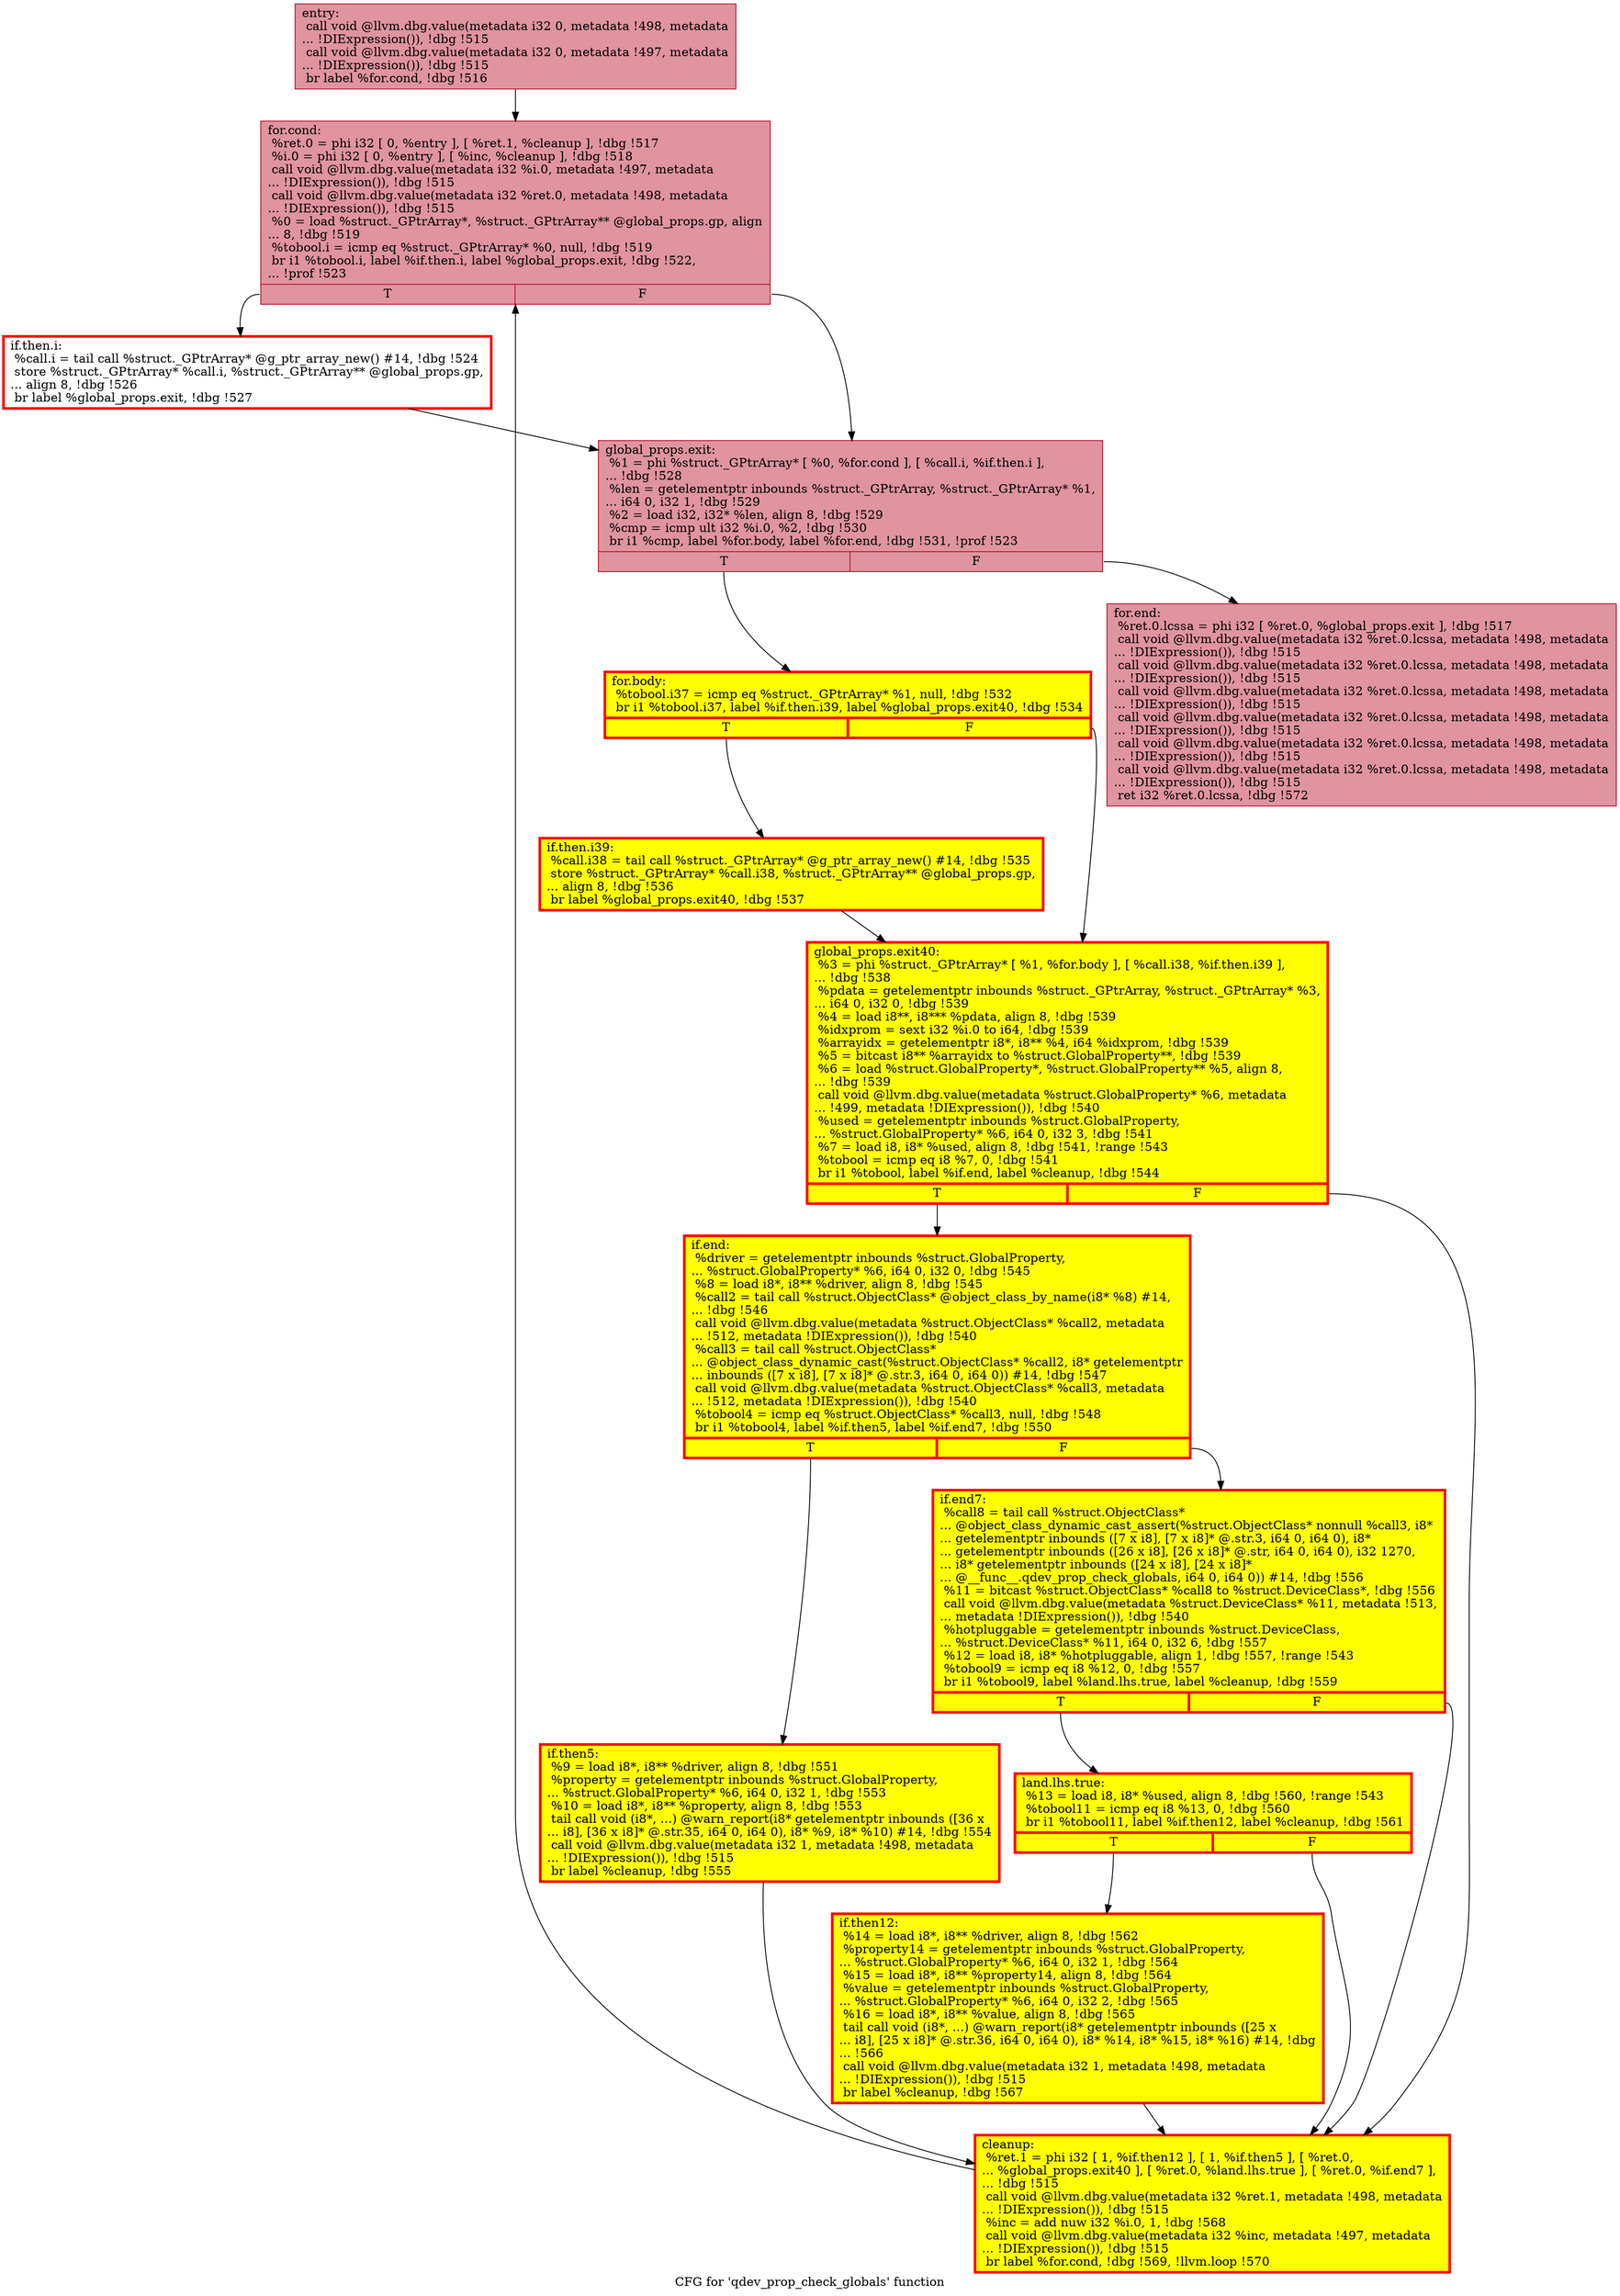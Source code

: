 digraph "CFG for 'qdev_prop_check_globals' function" {
	label="CFG for 'qdev_prop_check_globals' function";

	Node0x55fb356494d0 [shape=record,color="#b70d28ff", style=filled, fillcolor="#b70d2870",label="{entry:\l  call void @llvm.dbg.value(metadata i32 0, metadata !498, metadata\l... !DIExpression()), !dbg !515\l  call void @llvm.dbg.value(metadata i32 0, metadata !497, metadata\l... !DIExpression()), !dbg !515\l  br label %for.cond, !dbg !516\l}"];
	Node0x55fb356494d0 -> Node0x55fb35639590;
	Node0x55fb35639590 [shape=record,color="#b70d28ff", style=filled, fillcolor="#b70d2870",label="{for.cond:                                         \l  %ret.0 = phi i32 [ 0, %entry ], [ %ret.1, %cleanup ], !dbg !517\l  %i.0 = phi i32 [ 0, %entry ], [ %inc, %cleanup ], !dbg !518\l  call void @llvm.dbg.value(metadata i32 %i.0, metadata !497, metadata\l... !DIExpression()), !dbg !515\l  call void @llvm.dbg.value(metadata i32 %ret.0, metadata !498, metadata\l... !DIExpression()), !dbg !515\l  %0 = load %struct._GPtrArray*, %struct._GPtrArray** @global_props.gp, align\l... 8, !dbg !519\l  %tobool.i = icmp eq %struct._GPtrArray* %0, null, !dbg !519\l  br i1 %tobool.i, label %if.then.i, label %global_props.exit, !dbg !522,\l... !prof !523\l|{<s0>T|<s1>F}}"];
	Node0x55fb35639590:s0 -> Node0x55fb3576c990;
	Node0x55fb35639590:s1 -> Node0x55fb3579c340;
	Node0x55fb3576c990 [shape=record,penwidth=3.0, color="red",label="{if.then.i:                                        \l  %call.i = tail call %struct._GPtrArray* @g_ptr_array_new() #14, !dbg !524\l  store %struct._GPtrArray* %call.i, %struct._GPtrArray** @global_props.gp,\l... align 8, !dbg !526\l  br label %global_props.exit, !dbg !527\l}"];
	Node0x55fb3576c990 -> Node0x55fb3579c340;
	Node0x55fb3579c340 [shape=record,color="#b70d28ff", style=filled, fillcolor="#b70d2870",label="{global_props.exit:                                \l  %1 = phi %struct._GPtrArray* [ %0, %for.cond ], [ %call.i, %if.then.i ],\l... !dbg !528\l  %len = getelementptr inbounds %struct._GPtrArray, %struct._GPtrArray* %1,\l... i64 0, i32 1, !dbg !529\l  %2 = load i32, i32* %len, align 8, !dbg !529\l  %cmp = icmp ult i32 %i.0, %2, !dbg !530\l  br i1 %cmp, label %for.body, label %for.end, !dbg !531, !prof !523\l|{<s0>T|<s1>F}}"];
	Node0x55fb3579c340:s0 -> Node0x55fb35639720;
	Node0x55fb3579c340:s1 -> Node0x55fb35639420;
	Node0x55fb35639720 [shape=record,penwidth=3.0, style="filled", color="red", fillcolor="yellow",label="{for.body:                                         \l  %tobool.i37 = icmp eq %struct._GPtrArray* %1, null, !dbg !532\l  br i1 %tobool.i37, label %if.then.i39, label %global_props.exit40, !dbg !534\l|{<s0>T|<s1>F}}"];
	Node0x55fb35639720:s0 -> Node0x55fb35793d70;
	Node0x55fb35639720:s1 -> Node0x55fb358a3780;
	Node0x55fb35793d70 [shape=record,penwidth=3.0, style="filled", color="red", fillcolor="yellow",label="{if.then.i39:                                      \l  %call.i38 = tail call %struct._GPtrArray* @g_ptr_array_new() #14, !dbg !535\l  store %struct._GPtrArray* %call.i38, %struct._GPtrArray** @global_props.gp,\l... align 8, !dbg !536\l  br label %global_props.exit40, !dbg !537\l}"];
	Node0x55fb35793d70 -> Node0x55fb358a3780;
	Node0x55fb358a3780 [shape=record,penwidth=3.0, style="filled", color="red", fillcolor="yellow",label="{global_props.exit40:                              \l  %3 = phi %struct._GPtrArray* [ %1, %for.body ], [ %call.i38, %if.then.i39 ],\l... !dbg !538\l  %pdata = getelementptr inbounds %struct._GPtrArray, %struct._GPtrArray* %3,\l... i64 0, i32 0, !dbg !539\l  %4 = load i8**, i8*** %pdata, align 8, !dbg !539\l  %idxprom = sext i32 %i.0 to i64, !dbg !539\l  %arrayidx = getelementptr i8*, i8** %4, i64 %idxprom, !dbg !539\l  %5 = bitcast i8** %arrayidx to %struct.GlobalProperty**, !dbg !539\l  %6 = load %struct.GlobalProperty*, %struct.GlobalProperty** %5, align 8,\l... !dbg !539\l  call void @llvm.dbg.value(metadata %struct.GlobalProperty* %6, metadata\l... !499, metadata !DIExpression()), !dbg !540\l  %used = getelementptr inbounds %struct.GlobalProperty,\l... %struct.GlobalProperty* %6, i64 0, i32 3, !dbg !541\l  %7 = load i8, i8* %used, align 8, !dbg !541, !range !543\l  %tobool = icmp eq i8 %7, 0, !dbg !541\l  br i1 %tobool, label %if.end, label %cleanup, !dbg !544\l|{<s0>T|<s1>F}}"];
	Node0x55fb358a3780:s0 -> Node0x55fb355c20a0;
	Node0x55fb358a3780:s1 -> Node0x55fb356599a0;
	Node0x55fb355c20a0 [shape=record,penwidth=3.0, style="filled", color="red", fillcolor="yellow",label="{if.end:                                           \l  %driver = getelementptr inbounds %struct.GlobalProperty,\l... %struct.GlobalProperty* %6, i64 0, i32 0, !dbg !545\l  %8 = load i8*, i8** %driver, align 8, !dbg !545\l  %call2 = tail call %struct.ObjectClass* @object_class_by_name(i8* %8) #14,\l... !dbg !546\l  call void @llvm.dbg.value(metadata %struct.ObjectClass* %call2, metadata\l... !512, metadata !DIExpression()), !dbg !540\l  %call3 = tail call %struct.ObjectClass*\l... @object_class_dynamic_cast(%struct.ObjectClass* %call2, i8* getelementptr\l... inbounds ([7 x i8], [7 x i8]* @.str.3, i64 0, i64 0)) #14, !dbg !547\l  call void @llvm.dbg.value(metadata %struct.ObjectClass* %call3, metadata\l... !512, metadata !DIExpression()), !dbg !540\l  %tobool4 = icmp eq %struct.ObjectClass* %call3, null, !dbg !548\l  br i1 %tobool4, label %if.then5, label %if.end7, !dbg !550\l|{<s0>T|<s1>F}}"];
	Node0x55fb355c20a0:s0 -> Node0x55fb355bfb10;
	Node0x55fb355c20a0:s1 -> Node0x55fb355bf760;
	Node0x55fb355bfb10 [shape=record,penwidth=3.0, style="filled", color="red", fillcolor="yellow",label="{if.then5:                                         \l  %9 = load i8*, i8** %driver, align 8, !dbg !551\l  %property = getelementptr inbounds %struct.GlobalProperty,\l... %struct.GlobalProperty* %6, i64 0, i32 1, !dbg !553\l  %10 = load i8*, i8** %property, align 8, !dbg !553\l  tail call void (i8*, ...) @warn_report(i8* getelementptr inbounds ([36 x\l... i8], [36 x i8]* @.str.35, i64 0, i64 0), i8* %9, i8* %10) #14, !dbg !554\l  call void @llvm.dbg.value(metadata i32 1, metadata !498, metadata\l... !DIExpression()), !dbg !515\l  br label %cleanup, !dbg !555\l}"];
	Node0x55fb355bfb10 -> Node0x55fb356599a0;
	Node0x55fb355bf760 [shape=record,penwidth=3.0, style="filled", color="red", fillcolor="yellow",label="{if.end7:                                          \l  %call8 = tail call %struct.ObjectClass*\l... @object_class_dynamic_cast_assert(%struct.ObjectClass* nonnull %call3, i8*\l... getelementptr inbounds ([7 x i8], [7 x i8]* @.str.3, i64 0, i64 0), i8*\l... getelementptr inbounds ([26 x i8], [26 x i8]* @.str, i64 0, i64 0), i32 1270,\l... i8* getelementptr inbounds ([24 x i8], [24 x i8]*\l... @__func__.qdev_prop_check_globals, i64 0, i64 0)) #14, !dbg !556\l  %11 = bitcast %struct.ObjectClass* %call8 to %struct.DeviceClass*, !dbg !556\l  call void @llvm.dbg.value(metadata %struct.DeviceClass* %11, metadata !513,\l... metadata !DIExpression()), !dbg !540\l  %hotpluggable = getelementptr inbounds %struct.DeviceClass,\l... %struct.DeviceClass* %11, i64 0, i32 6, !dbg !557\l  %12 = load i8, i8* %hotpluggable, align 1, !dbg !557, !range !543\l  %tobool9 = icmp eq i8 %12, 0, !dbg !557\l  br i1 %tobool9, label %land.lhs.true, label %cleanup, !dbg !559\l|{<s0>T|<s1>F}}"];
	Node0x55fb355bf760:s0 -> Node0x55fb3565edd0;
	Node0x55fb355bf760:s1 -> Node0x55fb356599a0;
	Node0x55fb3565edd0 [shape=record,penwidth=3.0, style="filled", color="red", fillcolor="yellow",label="{land.lhs.true:                                    \l  %13 = load i8, i8* %used, align 8, !dbg !560, !range !543\l  %tobool11 = icmp eq i8 %13, 0, !dbg !560\l  br i1 %tobool11, label %if.then12, label %cleanup, !dbg !561\l|{<s0>T|<s1>F}}"];
	Node0x55fb3565edd0:s0 -> Node0x55fb3565ed30;
	Node0x55fb3565edd0:s1 -> Node0x55fb356599a0;
	Node0x55fb3565ed30 [shape=record,penwidth=3.0, style="filled", color="red", fillcolor="yellow",label="{if.then12:                                        \l  %14 = load i8*, i8** %driver, align 8, !dbg !562\l  %property14 = getelementptr inbounds %struct.GlobalProperty,\l... %struct.GlobalProperty* %6, i64 0, i32 1, !dbg !564\l  %15 = load i8*, i8** %property14, align 8, !dbg !564\l  %value = getelementptr inbounds %struct.GlobalProperty,\l... %struct.GlobalProperty* %6, i64 0, i32 2, !dbg !565\l  %16 = load i8*, i8** %value, align 8, !dbg !565\l  tail call void (i8*, ...) @warn_report(i8* getelementptr inbounds ([25 x\l... i8], [25 x i8]* @.str.36, i64 0, i64 0), i8* %14, i8* %15, i8* %16) #14, !dbg\l... !566\l  call void @llvm.dbg.value(metadata i32 1, metadata !498, metadata\l... !DIExpression()), !dbg !515\l  br label %cleanup, !dbg !567\l}"];
	Node0x55fb3565ed30 -> Node0x55fb356599a0;
	Node0x55fb356599a0 [shape=record,penwidth=3.0, style="filled", color="red", fillcolor="yellow",label="{cleanup:                                          \l  %ret.1 = phi i32 [ 1, %if.then12 ], [ 1, %if.then5 ], [ %ret.0,\l... %global_props.exit40 ], [ %ret.0, %land.lhs.true ], [ %ret.0, %if.end7 ],\l... !dbg !515\l  call void @llvm.dbg.value(metadata i32 %ret.1, metadata !498, metadata\l... !DIExpression()), !dbg !515\l  %inc = add nuw i32 %i.0, 1, !dbg !568\l  call void @llvm.dbg.value(metadata i32 %inc, metadata !497, metadata\l... !DIExpression()), !dbg !515\l  br label %for.cond, !dbg !569, !llvm.loop !570\l}"];
	Node0x55fb356599a0 -> Node0x55fb35639590;
	Node0x55fb35639420 [shape=record,color="#b70d28ff", style=filled, fillcolor="#b70d2870",label="{for.end:                                          \l  %ret.0.lcssa = phi i32 [ %ret.0, %global_props.exit ], !dbg !517\l  call void @llvm.dbg.value(metadata i32 %ret.0.lcssa, metadata !498, metadata\l... !DIExpression()), !dbg !515\l  call void @llvm.dbg.value(metadata i32 %ret.0.lcssa, metadata !498, metadata\l... !DIExpression()), !dbg !515\l  call void @llvm.dbg.value(metadata i32 %ret.0.lcssa, metadata !498, metadata\l... !DIExpression()), !dbg !515\l  call void @llvm.dbg.value(metadata i32 %ret.0.lcssa, metadata !498, metadata\l... !DIExpression()), !dbg !515\l  call void @llvm.dbg.value(metadata i32 %ret.0.lcssa, metadata !498, metadata\l... !DIExpression()), !dbg !515\l  call void @llvm.dbg.value(metadata i32 %ret.0.lcssa, metadata !498, metadata\l... !DIExpression()), !dbg !515\l  ret i32 %ret.0.lcssa, !dbg !572\l}"];
}

